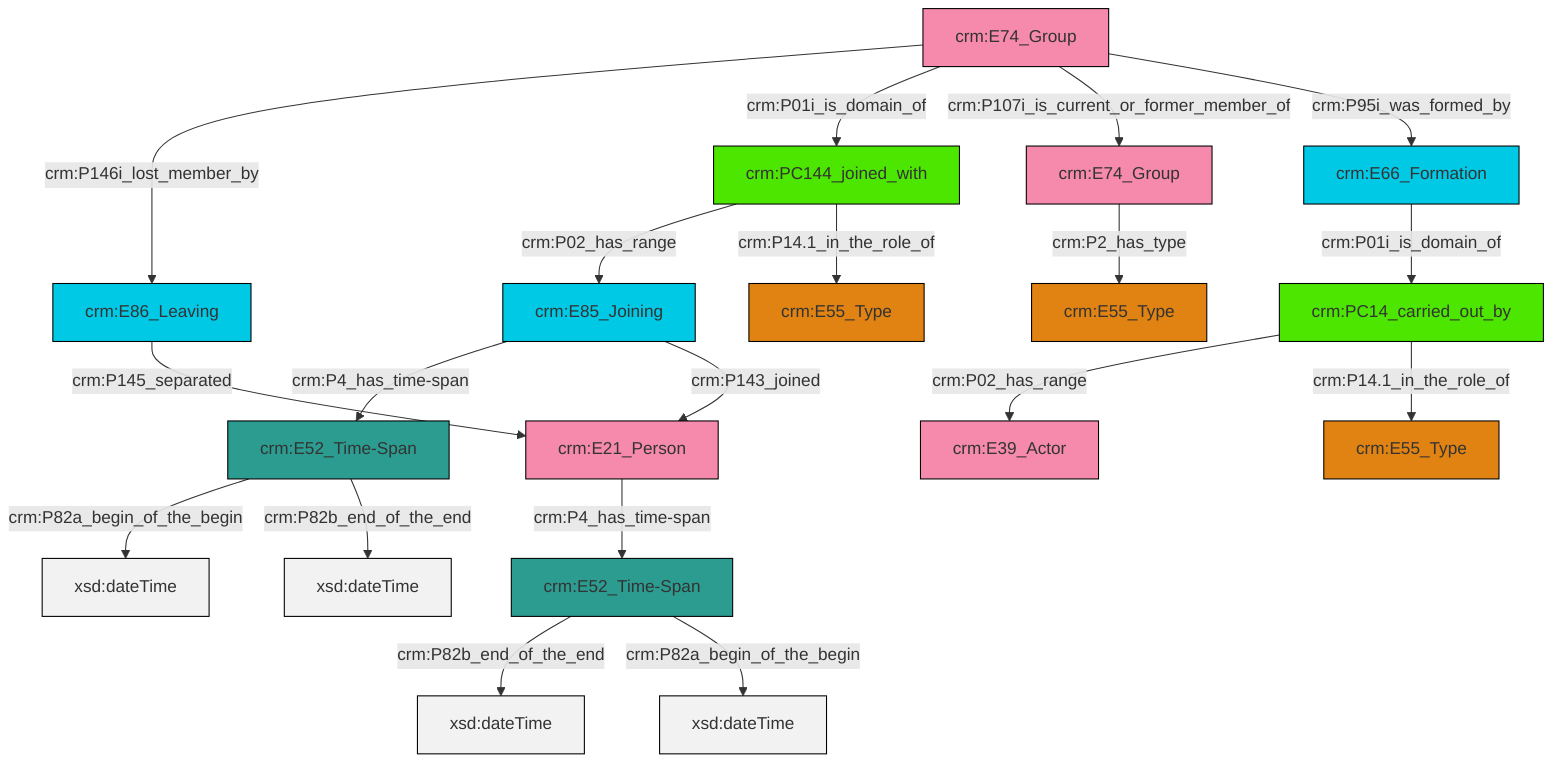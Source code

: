 graph TD
classDef Literal fill:#f2f2f2,stroke:#000000;
classDef CRM_Entity fill:#FFFFFF,stroke:#000000;
classDef Temporal_Entity fill:#00C9E6, stroke:#000000;
classDef Type fill:#E18312, stroke:#000000;
classDef Time-Span fill:#2C9C91, stroke:#000000;
classDef Appellation fill:#FFEB7F, stroke:#000000;
classDef Place fill:#008836, stroke:#000000;
classDef Persistent_Item fill:#B266B2, stroke:#000000;
classDef Conceptual_Object fill:#FFD700, stroke:#000000;
classDef Physical_Thing fill:#D2B48C, stroke:#000000;
classDef Actor fill:#f58aad, stroke:#000000;
classDef PC_Classes fill:#4ce600, stroke:#000000;
classDef Multi fill:#cccccc,stroke:#000000;

6["crm:E74_Group"]:::Actor -->|crm:P146i_lost_member_by| 7["crm:E86_Leaving"]:::Temporal_Entity
8["crm:E52_Time-Span"]:::Time-Span -->|crm:P82b_end_of_the_end| 9[xsd:dateTime]:::Literal
12["crm:E74_Group"]:::Actor -->|crm:P2_has_type| 13["crm:E55_Type"]:::Type
6["crm:E74_Group"]:::Actor -->|crm:P01i_is_domain_of| 14["crm:PC144_joined_with"]:::PC_Classes
2["crm:E52_Time-Span"]:::Time-Span -->|crm:P82a_begin_of_the_begin| 21[xsd:dateTime]:::Literal
10["crm:E85_Joining"]:::Temporal_Entity -->|crm:P4_has_time-span| 2["crm:E52_Time-Span"]:::Time-Span
10["crm:E85_Joining"]:::Temporal_Entity -->|crm:P143_joined| 24["crm:E21_Person"]:::Actor
8["crm:E52_Time-Span"]:::Time-Span -->|crm:P82a_begin_of_the_begin| 26[xsd:dateTime]:::Literal
6["crm:E74_Group"]:::Actor -->|crm:P107i_is_current_or_former_member_of| 12["crm:E74_Group"]:::Actor
7["crm:E86_Leaving"]:::Temporal_Entity -->|crm:P145_separated| 24["crm:E21_Person"]:::Actor
29["crm:PC14_carried_out_by"]:::PC_Classes -->|crm:P02_has_range| 16["crm:E39_Actor"]:::Actor
24["crm:E21_Person"]:::Actor -->|crm:P4_has_time-span| 8["crm:E52_Time-Span"]:::Time-Span
14["crm:PC144_joined_with"]:::PC_Classes -->|crm:P02_has_range| 10["crm:E85_Joining"]:::Temporal_Entity
0["crm:E66_Formation"]:::Temporal_Entity -->|crm:P01i_is_domain_of| 29["crm:PC14_carried_out_by"]:::PC_Classes
6["crm:E74_Group"]:::Actor -->|crm:P95i_was_formed_by| 0["crm:E66_Formation"]:::Temporal_Entity
29["crm:PC14_carried_out_by"]:::PC_Classes -->|crm:P14.1_in_the_role_of| 4["crm:E55_Type"]:::Type
14["crm:PC144_joined_with"]:::PC_Classes -->|crm:P14.1_in_the_role_of| 19["crm:E55_Type"]:::Type
2["crm:E52_Time-Span"]:::Time-Span -->|crm:P82b_end_of_the_end| 34[xsd:dateTime]:::Literal